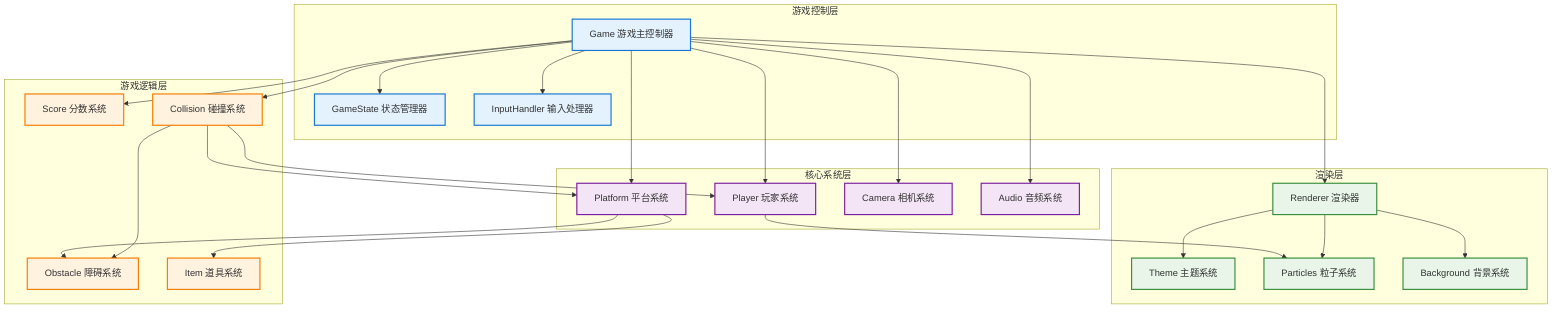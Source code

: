 graph TB
    %% 主控制层
    subgraph "游戏控制层"
        A[Game 游戏主控制器]
        B[GameState 状态管理器]
        C[InputHandler 输入处理器]
    end
    
    %% 核心系统层
    subgraph "核心系统层"
        D[Player 玩家系统]
        E[Platform 平台系统]
        F[Camera 相机系统]
        G[Audio 音频系统]
    end
    
    %% 渲染层
    subgraph "渲染层"
        H[Renderer 渲染器]
        I[Theme 主题系统]
        J[Particles 粒子系统]
        K[Background 背景系统]
    end
    
    %% 游戏逻辑层
    subgraph "游戏逻辑层"
        L[Score 分数系统]
        M[Collision 碰撞系统]
        N[Obstacle 障碍系统]
        O[Item 道具系统]
    end
    
    %% 连接关系
    A --> B
    A --> C
    A --> D
    A --> E
    A --> F
    A --> G
    A --> H
    A --> L
    A --> M
    
    D --> J
    E --> O
    E --> N
    H --> I
    H --> K
    H --> J
    
    M --> D
    M --> E
    M --> N
    
    %% 样式
    classDef controlLayer fill:#e3f2fd,stroke:#1976d2,stroke-width:2px
    classDef coreLayer fill:#f3e5f5,stroke:#7b1fa2,stroke-width:2px
    classDef renderLayer fill:#e8f5e8,stroke:#388e3c,stroke-width:2px
    classDef logicLayer fill:#fff3e0,stroke:#f57c00,stroke-width:2px
    
    class A,B,C controlLayer
    class D,E,F,G coreLayer
    class H,I,J,K renderLayer
    class L,M,N,O logicLayer